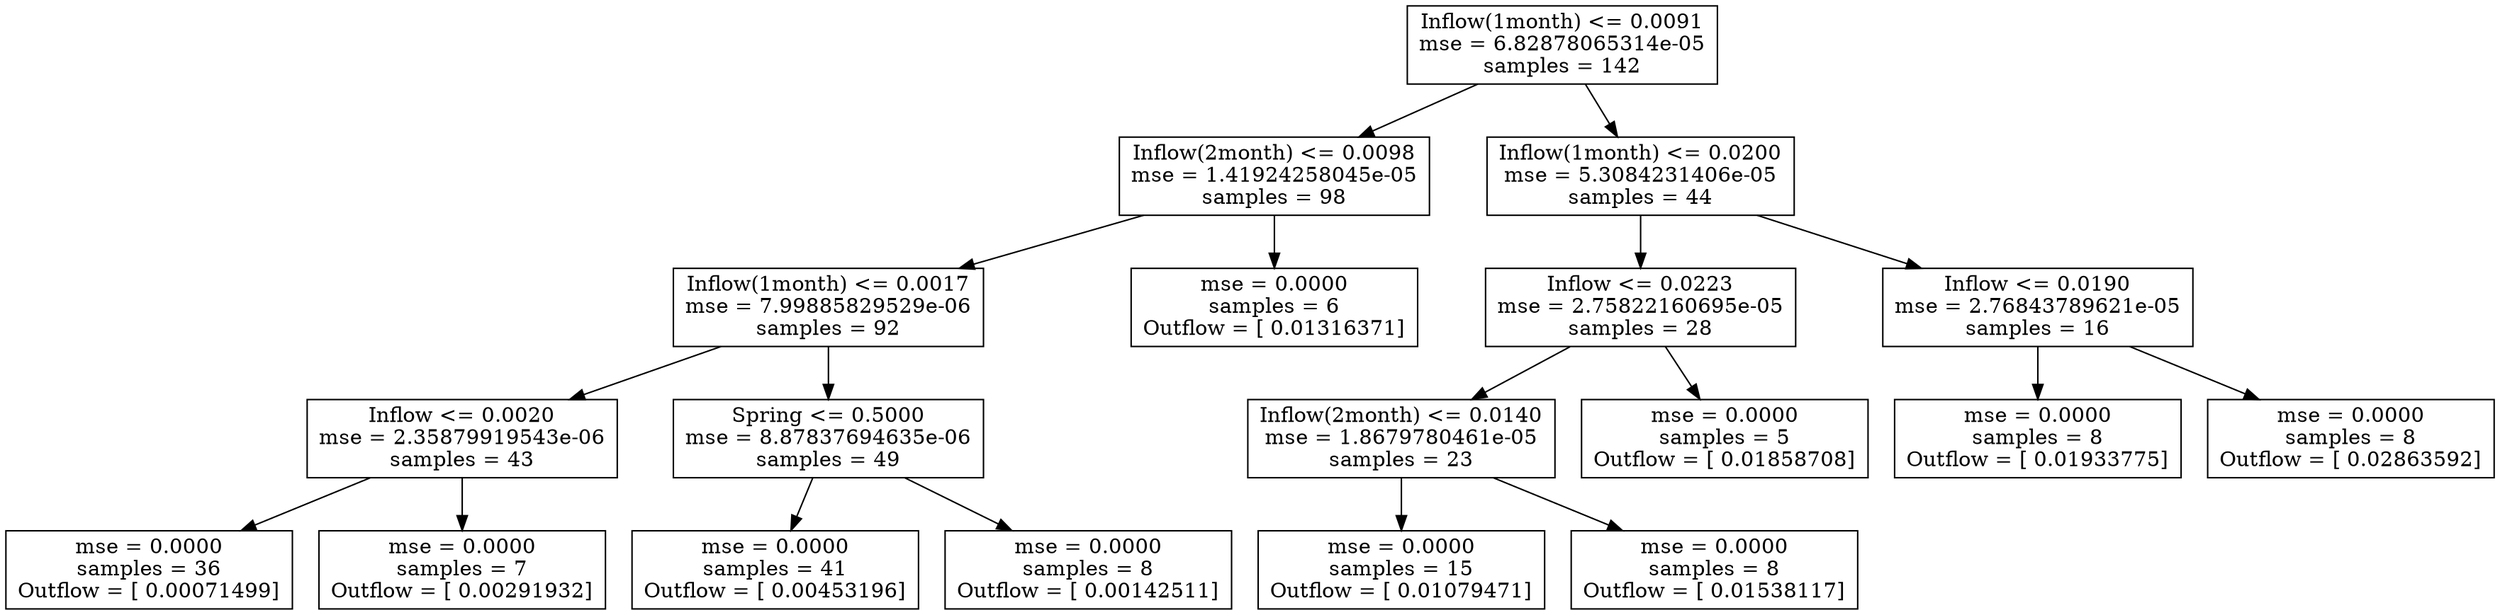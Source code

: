 digraph Tree {
0 [label="Inflow(1month) <= 0.0091\nmse = 6.82878065314e-05\nsamples = 142", shape="box"] ;
1 [label="Inflow(2month) <= 0.0098\nmse = 1.41924258045e-05\nsamples = 98", shape="box"] ;
0 -> 1 ;
2 [label="Inflow(1month) <= 0.0017\nmse = 7.99885829529e-06\nsamples = 92", shape="box"] ;
1 -> 2 ;
3 [label="Inflow <= 0.0020\nmse = 2.35879919543e-06\nsamples = 43", shape="box"] ;
2 -> 3 ;
4 [label="mse = 0.0000\nsamples = 36\nOutflow = [ 0.00071499]", shape="box"] ;
3 -> 4 ;
5 [label="mse = 0.0000\nsamples = 7\nOutflow = [ 0.00291932]", shape="box"] ;
3 -> 5 ;
6 [label="Spring <= 0.5000\nmse = 8.87837694635e-06\nsamples = 49", shape="box"] ;
2 -> 6 ;
7 [label="mse = 0.0000\nsamples = 41\nOutflow = [ 0.00453196]", shape="box"] ;
6 -> 7 ;
8 [label="mse = 0.0000\nsamples = 8\nOutflow = [ 0.00142511]", shape="box"] ;
6 -> 8 ;
9 [label="mse = 0.0000\nsamples = 6\nOutflow = [ 0.01316371]", shape="box"] ;
1 -> 9 ;
10 [label="Inflow(1month) <= 0.0200\nmse = 5.3084231406e-05\nsamples = 44", shape="box"] ;
0 -> 10 ;
11 [label="Inflow <= 0.0223\nmse = 2.75822160695e-05\nsamples = 28", shape="box"] ;
10 -> 11 ;
12 [label="Inflow(2month) <= 0.0140\nmse = 1.8679780461e-05\nsamples = 23", shape="box"] ;
11 -> 12 ;
13 [label="mse = 0.0000\nsamples = 15\nOutflow = [ 0.01079471]", shape="box"] ;
12 -> 13 ;
14 [label="mse = 0.0000\nsamples = 8\nOutflow = [ 0.01538117]", shape="box"] ;
12 -> 14 ;
15 [label="mse = 0.0000\nsamples = 5\nOutflow = [ 0.01858708]", shape="box"] ;
11 -> 15 ;
16 [label="Inflow <= 0.0190\nmse = 2.76843789621e-05\nsamples = 16", shape="box"] ;
10 -> 16 ;
17 [label="mse = 0.0000\nsamples = 8\nOutflow = [ 0.01933775]", shape="box"] ;
16 -> 17 ;
18 [label="mse = 0.0000\nsamples = 8\nOutflow = [ 0.02863592]", shape="box"] ;
16 -> 18 ;
}